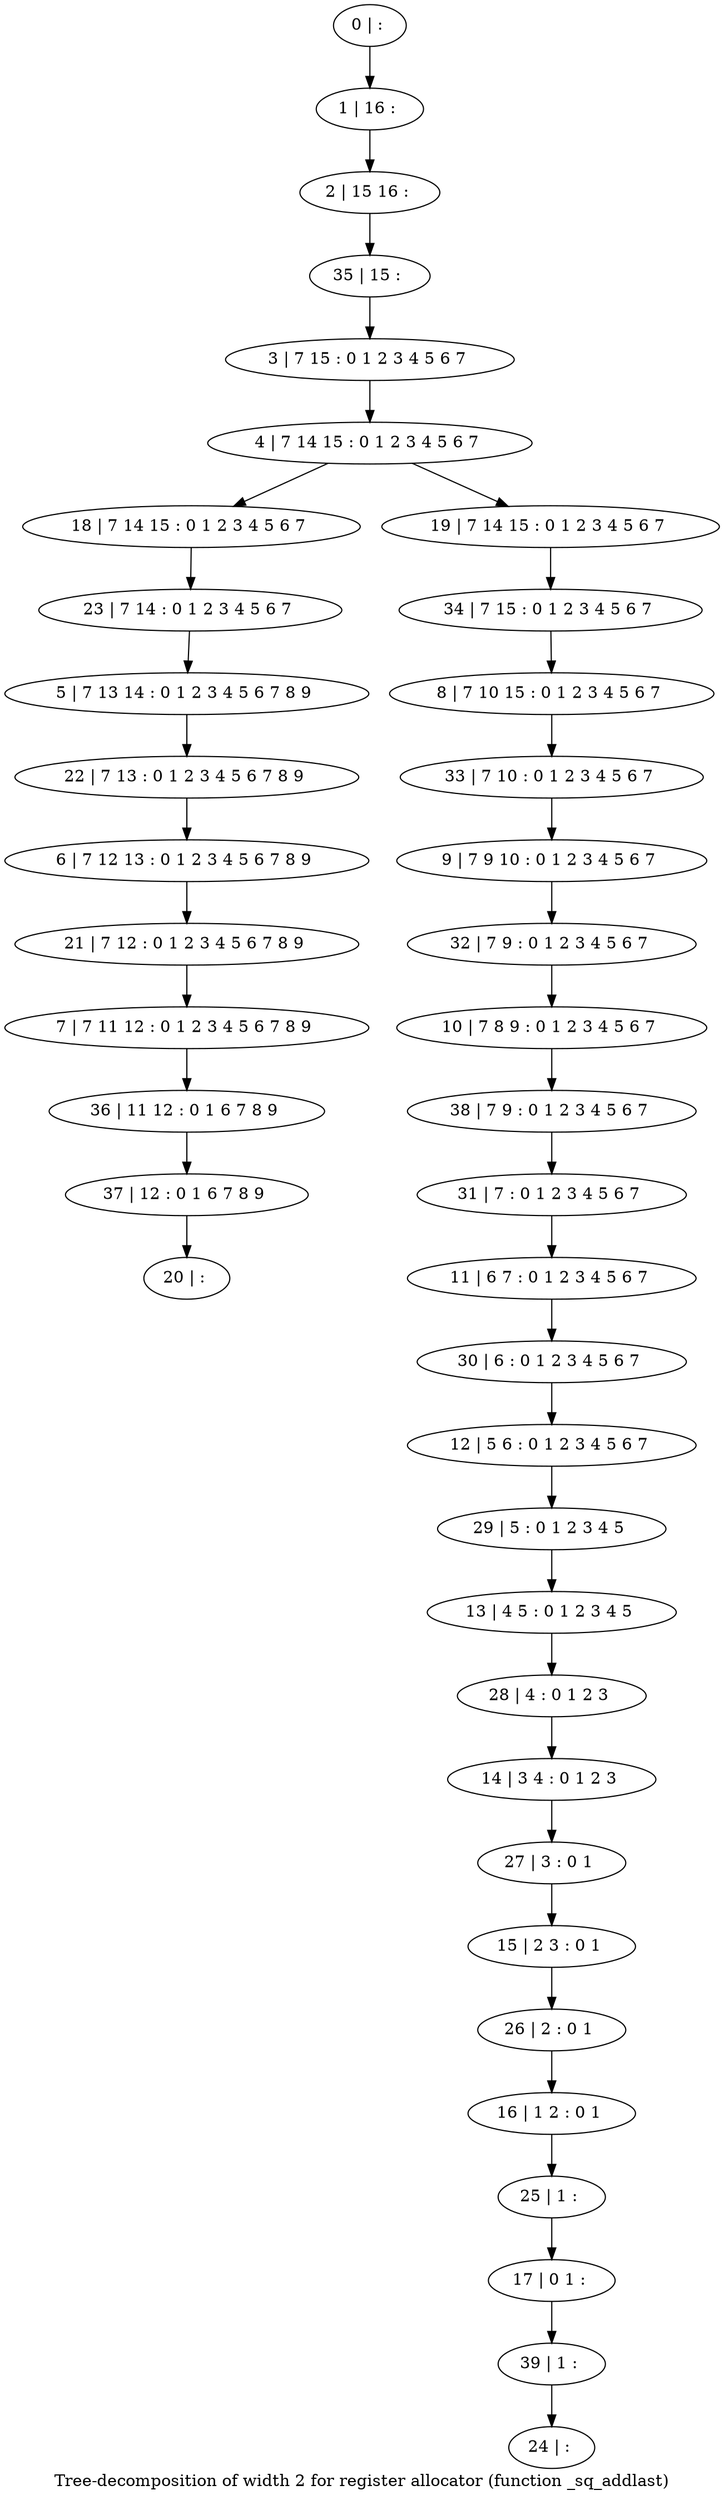 digraph G {
graph [label="Tree-decomposition of width 2 for register allocator (function _sq_addlast)"]
0[label="0 | : "];
1[label="1 | 16 : "];
2[label="2 | 15 16 : "];
3[label="3 | 7 15 : 0 1 2 3 4 5 6 7 "];
4[label="4 | 7 14 15 : 0 1 2 3 4 5 6 7 "];
5[label="5 | 7 13 14 : 0 1 2 3 4 5 6 7 8 9 "];
6[label="6 | 7 12 13 : 0 1 2 3 4 5 6 7 8 9 "];
7[label="7 | 7 11 12 : 0 1 2 3 4 5 6 7 8 9 "];
8[label="8 | 7 10 15 : 0 1 2 3 4 5 6 7 "];
9[label="9 | 7 9 10 : 0 1 2 3 4 5 6 7 "];
10[label="10 | 7 8 9 : 0 1 2 3 4 5 6 7 "];
11[label="11 | 6 7 : 0 1 2 3 4 5 6 7 "];
12[label="12 | 5 6 : 0 1 2 3 4 5 6 7 "];
13[label="13 | 4 5 : 0 1 2 3 4 5 "];
14[label="14 | 3 4 : 0 1 2 3 "];
15[label="15 | 2 3 : 0 1 "];
16[label="16 | 1 2 : 0 1 "];
17[label="17 | 0 1 : "];
18[label="18 | 7 14 15 : 0 1 2 3 4 5 6 7 "];
19[label="19 | 7 14 15 : 0 1 2 3 4 5 6 7 "];
20[label="20 | : "];
21[label="21 | 7 12 : 0 1 2 3 4 5 6 7 8 9 "];
22[label="22 | 7 13 : 0 1 2 3 4 5 6 7 8 9 "];
23[label="23 | 7 14 : 0 1 2 3 4 5 6 7 "];
24[label="24 | : "];
25[label="25 | 1 : "];
26[label="26 | 2 : 0 1 "];
27[label="27 | 3 : 0 1 "];
28[label="28 | 4 : 0 1 2 3 "];
29[label="29 | 5 : 0 1 2 3 4 5 "];
30[label="30 | 6 : 0 1 2 3 4 5 6 7 "];
31[label="31 | 7 : 0 1 2 3 4 5 6 7 "];
32[label="32 | 7 9 : 0 1 2 3 4 5 6 7 "];
33[label="33 | 7 10 : 0 1 2 3 4 5 6 7 "];
34[label="34 | 7 15 : 0 1 2 3 4 5 6 7 "];
35[label="35 | 15 : "];
36[label="36 | 11 12 : 0 1 6 7 8 9 "];
37[label="37 | 12 : 0 1 6 7 8 9 "];
38[label="38 | 7 9 : 0 1 2 3 4 5 6 7 "];
39[label="39 | 1 : "];
0->1 ;
1->2 ;
3->4 ;
4->18 ;
4->19 ;
21->7 ;
6->21 ;
22->6 ;
5->22 ;
23->5 ;
18->23 ;
25->17 ;
16->25 ;
26->16 ;
15->26 ;
27->15 ;
14->27 ;
28->14 ;
13->28 ;
29->13 ;
12->29 ;
30->12 ;
11->30 ;
31->11 ;
32->10 ;
9->32 ;
33->9 ;
8->33 ;
34->8 ;
19->34 ;
35->3 ;
2->35 ;
7->36 ;
37->20 ;
36->37 ;
38->31 ;
10->38 ;
39->24 ;
17->39 ;
}
